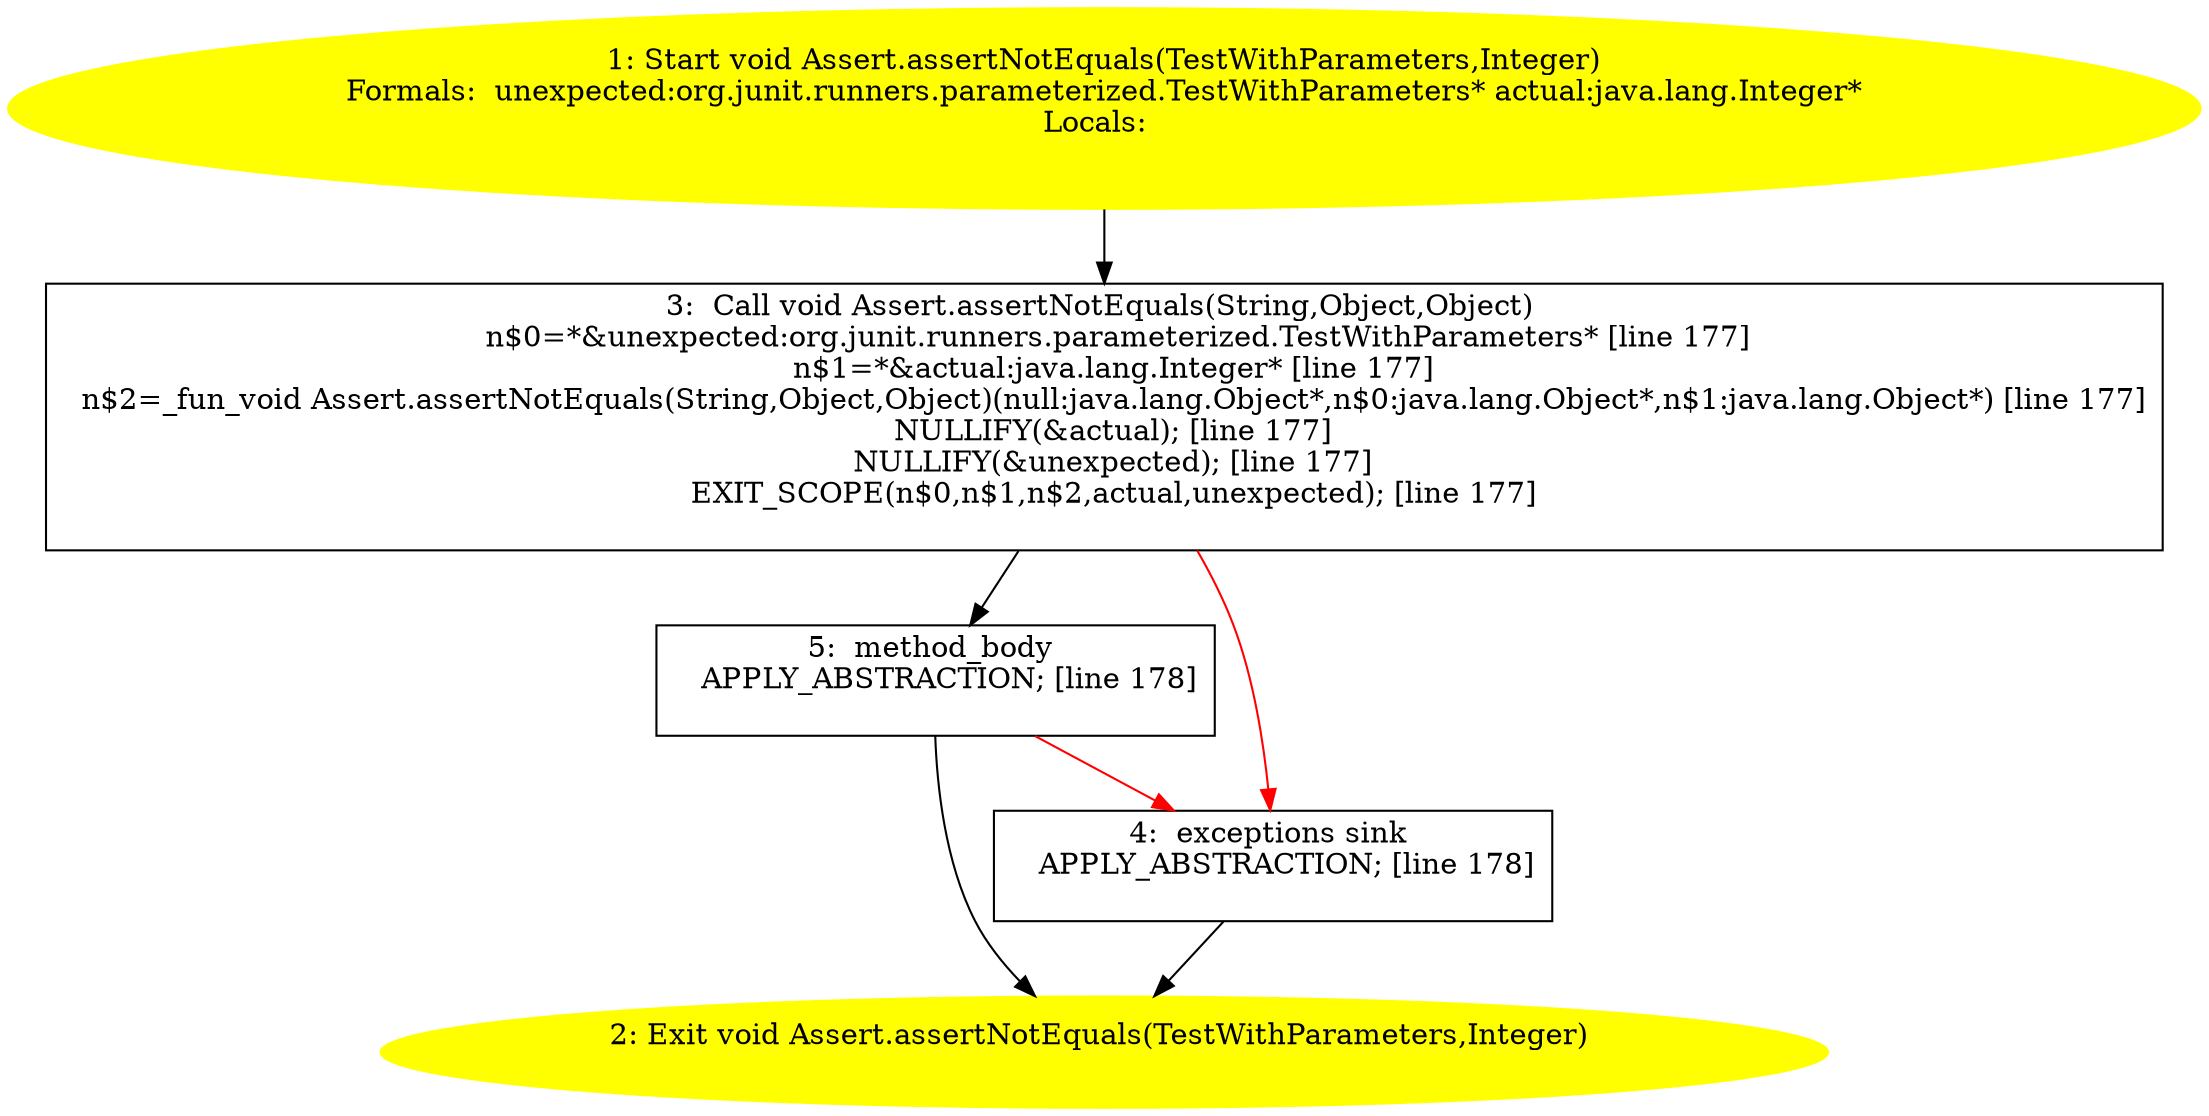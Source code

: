 /* @generated */
digraph cfg {
"org.junit.Assert.assertNotEquals(org.junit.runners.parameterized.TestWithParameters,java.lang.Intege.01537d090a9e56a1a316d1743a274002_1" [label="1: Start void Assert.assertNotEquals(TestWithParameters,Integer)\nFormals:  unexpected:org.junit.runners.parameterized.TestWithParameters* actual:java.lang.Integer*\nLocals:  \n  " color=yellow style=filled]
	

	 "org.junit.Assert.assertNotEquals(org.junit.runners.parameterized.TestWithParameters,java.lang.Intege.01537d090a9e56a1a316d1743a274002_1" -> "org.junit.Assert.assertNotEquals(org.junit.runners.parameterized.TestWithParameters,java.lang.Intege.01537d090a9e56a1a316d1743a274002_3" ;
"org.junit.Assert.assertNotEquals(org.junit.runners.parameterized.TestWithParameters,java.lang.Intege.01537d090a9e56a1a316d1743a274002_2" [label="2: Exit void Assert.assertNotEquals(TestWithParameters,Integer) \n  " color=yellow style=filled]
	

"org.junit.Assert.assertNotEquals(org.junit.runners.parameterized.TestWithParameters,java.lang.Intege.01537d090a9e56a1a316d1743a274002_3" [label="3:  Call void Assert.assertNotEquals(String,Object,Object) \n   n$0=*&unexpected:org.junit.runners.parameterized.TestWithParameters* [line 177]\n  n$1=*&actual:java.lang.Integer* [line 177]\n  n$2=_fun_void Assert.assertNotEquals(String,Object,Object)(null:java.lang.Object*,n$0:java.lang.Object*,n$1:java.lang.Object*) [line 177]\n  NULLIFY(&actual); [line 177]\n  NULLIFY(&unexpected); [line 177]\n  EXIT_SCOPE(n$0,n$1,n$2,actual,unexpected); [line 177]\n " shape="box"]
	

	 "org.junit.Assert.assertNotEquals(org.junit.runners.parameterized.TestWithParameters,java.lang.Intege.01537d090a9e56a1a316d1743a274002_3" -> "org.junit.Assert.assertNotEquals(org.junit.runners.parameterized.TestWithParameters,java.lang.Intege.01537d090a9e56a1a316d1743a274002_5" ;
	 "org.junit.Assert.assertNotEquals(org.junit.runners.parameterized.TestWithParameters,java.lang.Intege.01537d090a9e56a1a316d1743a274002_3" -> "org.junit.Assert.assertNotEquals(org.junit.runners.parameterized.TestWithParameters,java.lang.Intege.01537d090a9e56a1a316d1743a274002_4" [color="red" ];
"org.junit.Assert.assertNotEquals(org.junit.runners.parameterized.TestWithParameters,java.lang.Intege.01537d090a9e56a1a316d1743a274002_4" [label="4:  exceptions sink \n   APPLY_ABSTRACTION; [line 178]\n " shape="box"]
	

	 "org.junit.Assert.assertNotEquals(org.junit.runners.parameterized.TestWithParameters,java.lang.Intege.01537d090a9e56a1a316d1743a274002_4" -> "org.junit.Assert.assertNotEquals(org.junit.runners.parameterized.TestWithParameters,java.lang.Intege.01537d090a9e56a1a316d1743a274002_2" ;
"org.junit.Assert.assertNotEquals(org.junit.runners.parameterized.TestWithParameters,java.lang.Intege.01537d090a9e56a1a316d1743a274002_5" [label="5:  method_body \n   APPLY_ABSTRACTION; [line 178]\n " shape="box"]
	

	 "org.junit.Assert.assertNotEquals(org.junit.runners.parameterized.TestWithParameters,java.lang.Intege.01537d090a9e56a1a316d1743a274002_5" -> "org.junit.Assert.assertNotEquals(org.junit.runners.parameterized.TestWithParameters,java.lang.Intege.01537d090a9e56a1a316d1743a274002_2" ;
	 "org.junit.Assert.assertNotEquals(org.junit.runners.parameterized.TestWithParameters,java.lang.Intege.01537d090a9e56a1a316d1743a274002_5" -> "org.junit.Assert.assertNotEquals(org.junit.runners.parameterized.TestWithParameters,java.lang.Intege.01537d090a9e56a1a316d1743a274002_4" [color="red" ];
}
